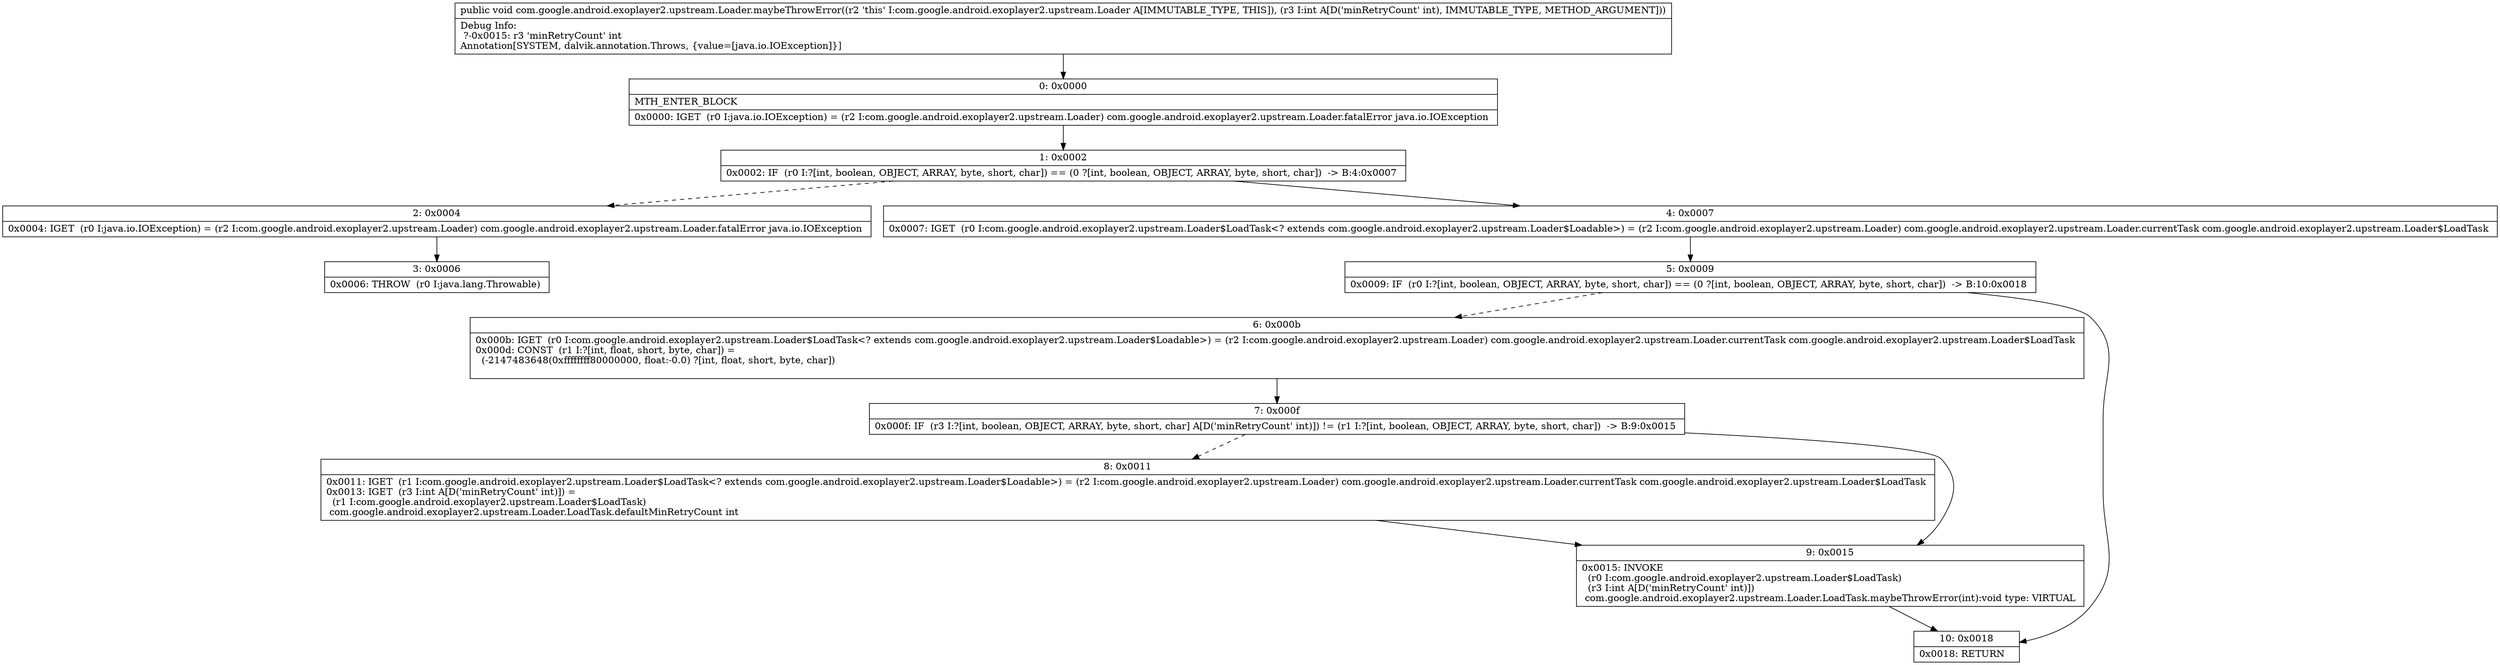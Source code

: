 digraph "CFG forcom.google.android.exoplayer2.upstream.Loader.maybeThrowError(I)V" {
Node_0 [shape=record,label="{0\:\ 0x0000|MTH_ENTER_BLOCK\l|0x0000: IGET  (r0 I:java.io.IOException) = (r2 I:com.google.android.exoplayer2.upstream.Loader) com.google.android.exoplayer2.upstream.Loader.fatalError java.io.IOException \l}"];
Node_1 [shape=record,label="{1\:\ 0x0002|0x0002: IF  (r0 I:?[int, boolean, OBJECT, ARRAY, byte, short, char]) == (0 ?[int, boolean, OBJECT, ARRAY, byte, short, char])  \-\> B:4:0x0007 \l}"];
Node_2 [shape=record,label="{2\:\ 0x0004|0x0004: IGET  (r0 I:java.io.IOException) = (r2 I:com.google.android.exoplayer2.upstream.Loader) com.google.android.exoplayer2.upstream.Loader.fatalError java.io.IOException \l}"];
Node_3 [shape=record,label="{3\:\ 0x0006|0x0006: THROW  (r0 I:java.lang.Throwable) \l}"];
Node_4 [shape=record,label="{4\:\ 0x0007|0x0007: IGET  (r0 I:com.google.android.exoplayer2.upstream.Loader$LoadTask\<? extends com.google.android.exoplayer2.upstream.Loader$Loadable\>) = (r2 I:com.google.android.exoplayer2.upstream.Loader) com.google.android.exoplayer2.upstream.Loader.currentTask com.google.android.exoplayer2.upstream.Loader$LoadTask \l}"];
Node_5 [shape=record,label="{5\:\ 0x0009|0x0009: IF  (r0 I:?[int, boolean, OBJECT, ARRAY, byte, short, char]) == (0 ?[int, boolean, OBJECT, ARRAY, byte, short, char])  \-\> B:10:0x0018 \l}"];
Node_6 [shape=record,label="{6\:\ 0x000b|0x000b: IGET  (r0 I:com.google.android.exoplayer2.upstream.Loader$LoadTask\<? extends com.google.android.exoplayer2.upstream.Loader$Loadable\>) = (r2 I:com.google.android.exoplayer2.upstream.Loader) com.google.android.exoplayer2.upstream.Loader.currentTask com.google.android.exoplayer2.upstream.Loader$LoadTask \l0x000d: CONST  (r1 I:?[int, float, short, byte, char]) = \l  (\-2147483648(0xffffffff80000000, float:\-0.0) ?[int, float, short, byte, char])\l \l}"];
Node_7 [shape=record,label="{7\:\ 0x000f|0x000f: IF  (r3 I:?[int, boolean, OBJECT, ARRAY, byte, short, char] A[D('minRetryCount' int)]) != (r1 I:?[int, boolean, OBJECT, ARRAY, byte, short, char])  \-\> B:9:0x0015 \l}"];
Node_8 [shape=record,label="{8\:\ 0x0011|0x0011: IGET  (r1 I:com.google.android.exoplayer2.upstream.Loader$LoadTask\<? extends com.google.android.exoplayer2.upstream.Loader$Loadable\>) = (r2 I:com.google.android.exoplayer2.upstream.Loader) com.google.android.exoplayer2.upstream.Loader.currentTask com.google.android.exoplayer2.upstream.Loader$LoadTask \l0x0013: IGET  (r3 I:int A[D('minRetryCount' int)]) = \l  (r1 I:com.google.android.exoplayer2.upstream.Loader$LoadTask)\l com.google.android.exoplayer2.upstream.Loader.LoadTask.defaultMinRetryCount int \l}"];
Node_9 [shape=record,label="{9\:\ 0x0015|0x0015: INVOKE  \l  (r0 I:com.google.android.exoplayer2.upstream.Loader$LoadTask)\l  (r3 I:int A[D('minRetryCount' int)])\l com.google.android.exoplayer2.upstream.Loader.LoadTask.maybeThrowError(int):void type: VIRTUAL \l}"];
Node_10 [shape=record,label="{10\:\ 0x0018|0x0018: RETURN   \l}"];
MethodNode[shape=record,label="{public void com.google.android.exoplayer2.upstream.Loader.maybeThrowError((r2 'this' I:com.google.android.exoplayer2.upstream.Loader A[IMMUTABLE_TYPE, THIS]), (r3 I:int A[D('minRetryCount' int), IMMUTABLE_TYPE, METHOD_ARGUMENT]))  | Debug Info:\l  ?\-0x0015: r3 'minRetryCount' int\lAnnotation[SYSTEM, dalvik.annotation.Throws, \{value=[java.io.IOException]\}]\l}"];
MethodNode -> Node_0;
Node_0 -> Node_1;
Node_1 -> Node_2[style=dashed];
Node_1 -> Node_4;
Node_2 -> Node_3;
Node_4 -> Node_5;
Node_5 -> Node_6[style=dashed];
Node_5 -> Node_10;
Node_6 -> Node_7;
Node_7 -> Node_8[style=dashed];
Node_7 -> Node_9;
Node_8 -> Node_9;
Node_9 -> Node_10;
}

